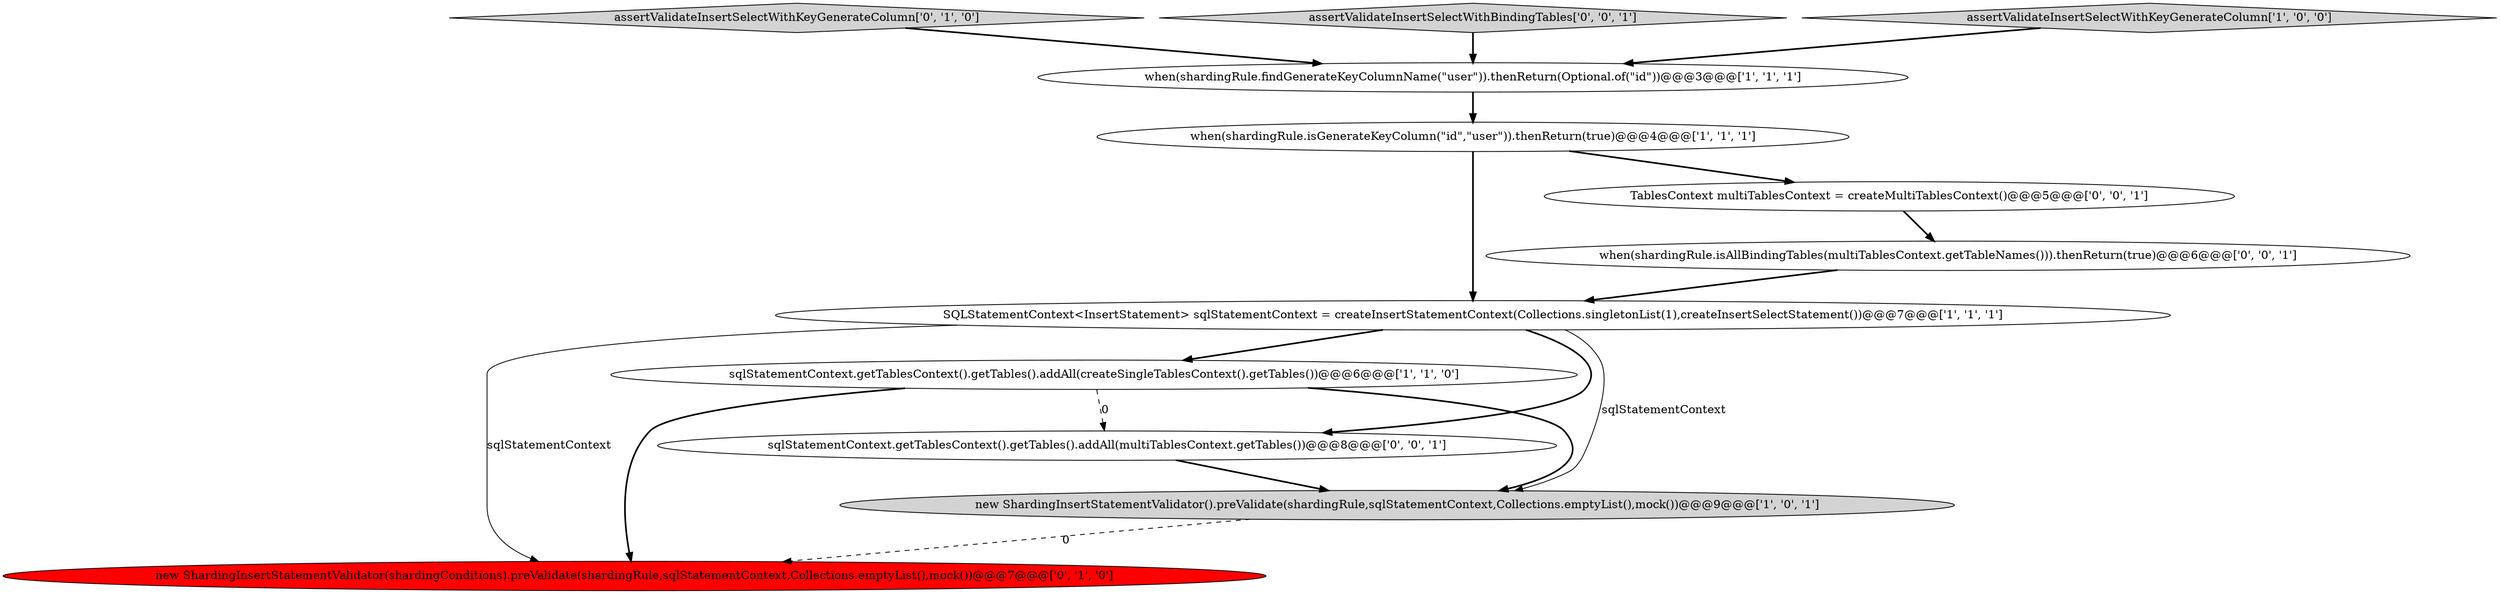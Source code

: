 digraph {
2 [style = filled, label = "SQLStatementContext<InsertStatement> sqlStatementContext = createInsertStatementContext(Collections.singletonList(1),createInsertSelectStatement())@@@7@@@['1', '1', '1']", fillcolor = white, shape = ellipse image = "AAA0AAABBB1BBB"];
4 [style = filled, label = "when(shardingRule.findGenerateKeyColumnName(\"user\")).thenReturn(Optional.of(\"id\"))@@@3@@@['1', '1', '1']", fillcolor = white, shape = ellipse image = "AAA0AAABBB1BBB"];
8 [style = filled, label = "TablesContext multiTablesContext = createMultiTablesContext()@@@5@@@['0', '0', '1']", fillcolor = white, shape = ellipse image = "AAA0AAABBB3BBB"];
1 [style = filled, label = "when(shardingRule.isGenerateKeyColumn(\"id\",\"user\")).thenReturn(true)@@@4@@@['1', '1', '1']", fillcolor = white, shape = ellipse image = "AAA0AAABBB1BBB"];
0 [style = filled, label = "new ShardingInsertStatementValidator().preValidate(shardingRule,sqlStatementContext,Collections.emptyList(),mock())@@@9@@@['1', '0', '1']", fillcolor = lightgray, shape = ellipse image = "AAA0AAABBB1BBB"];
5 [style = filled, label = "sqlStatementContext.getTablesContext().getTables().addAll(createSingleTablesContext().getTables())@@@6@@@['1', '1', '0']", fillcolor = white, shape = ellipse image = "AAA0AAABBB1BBB"];
6 [style = filled, label = "new ShardingInsertStatementValidator(shardingConditions).preValidate(shardingRule,sqlStatementContext,Collections.emptyList(),mock())@@@7@@@['0', '1', '0']", fillcolor = red, shape = ellipse image = "AAA1AAABBB2BBB"];
7 [style = filled, label = "assertValidateInsertSelectWithKeyGenerateColumn['0', '1', '0']", fillcolor = lightgray, shape = diamond image = "AAA0AAABBB2BBB"];
10 [style = filled, label = "when(shardingRule.isAllBindingTables(multiTablesContext.getTableNames())).thenReturn(true)@@@6@@@['0', '0', '1']", fillcolor = white, shape = ellipse image = "AAA0AAABBB3BBB"];
11 [style = filled, label = "sqlStatementContext.getTablesContext().getTables().addAll(multiTablesContext.getTables())@@@8@@@['0', '0', '1']", fillcolor = white, shape = ellipse image = "AAA0AAABBB3BBB"];
9 [style = filled, label = "assertValidateInsertSelectWithBindingTables['0', '0', '1']", fillcolor = lightgray, shape = diamond image = "AAA0AAABBB3BBB"];
3 [style = filled, label = "assertValidateInsertSelectWithKeyGenerateColumn['1', '0', '0']", fillcolor = lightgray, shape = diamond image = "AAA0AAABBB1BBB"];
8->10 [style = bold, label=""];
10->2 [style = bold, label=""];
1->2 [style = bold, label=""];
4->1 [style = bold, label=""];
11->0 [style = bold, label=""];
0->6 [style = dashed, label="0"];
1->8 [style = bold, label=""];
7->4 [style = bold, label=""];
5->6 [style = bold, label=""];
5->0 [style = bold, label=""];
5->11 [style = dashed, label="0"];
3->4 [style = bold, label=""];
2->11 [style = bold, label=""];
2->0 [style = solid, label="sqlStatementContext"];
9->4 [style = bold, label=""];
2->5 [style = bold, label=""];
2->6 [style = solid, label="sqlStatementContext"];
}
